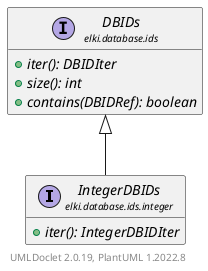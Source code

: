 @startuml
    remove .*\.(Instance|Par|Parameterizer|Factory)$
    set namespaceSeparator none
    hide empty fields
    hide empty methods

    interface "<size:14>IntegerDBIDs\n<size:10>elki.database.ids.integer" as elki.database.ids.integer.IntegerDBIDs [[IntegerDBIDs.html]] {
        {abstract} +iter(): IntegerDBIDIter
    }

    interface "<size:14>DBIDs\n<size:10>elki.database.ids" as elki.database.ids.DBIDs [[../DBIDs.html]] {
        {abstract} +iter(): DBIDIter
        {abstract} +size(): int
        {abstract} +contains(DBIDRef): boolean
    }

    elki.database.ids.DBIDs <|-- elki.database.ids.integer.IntegerDBIDs

    center footer UMLDoclet 2.0.19, PlantUML 1.2022.8
@enduml
